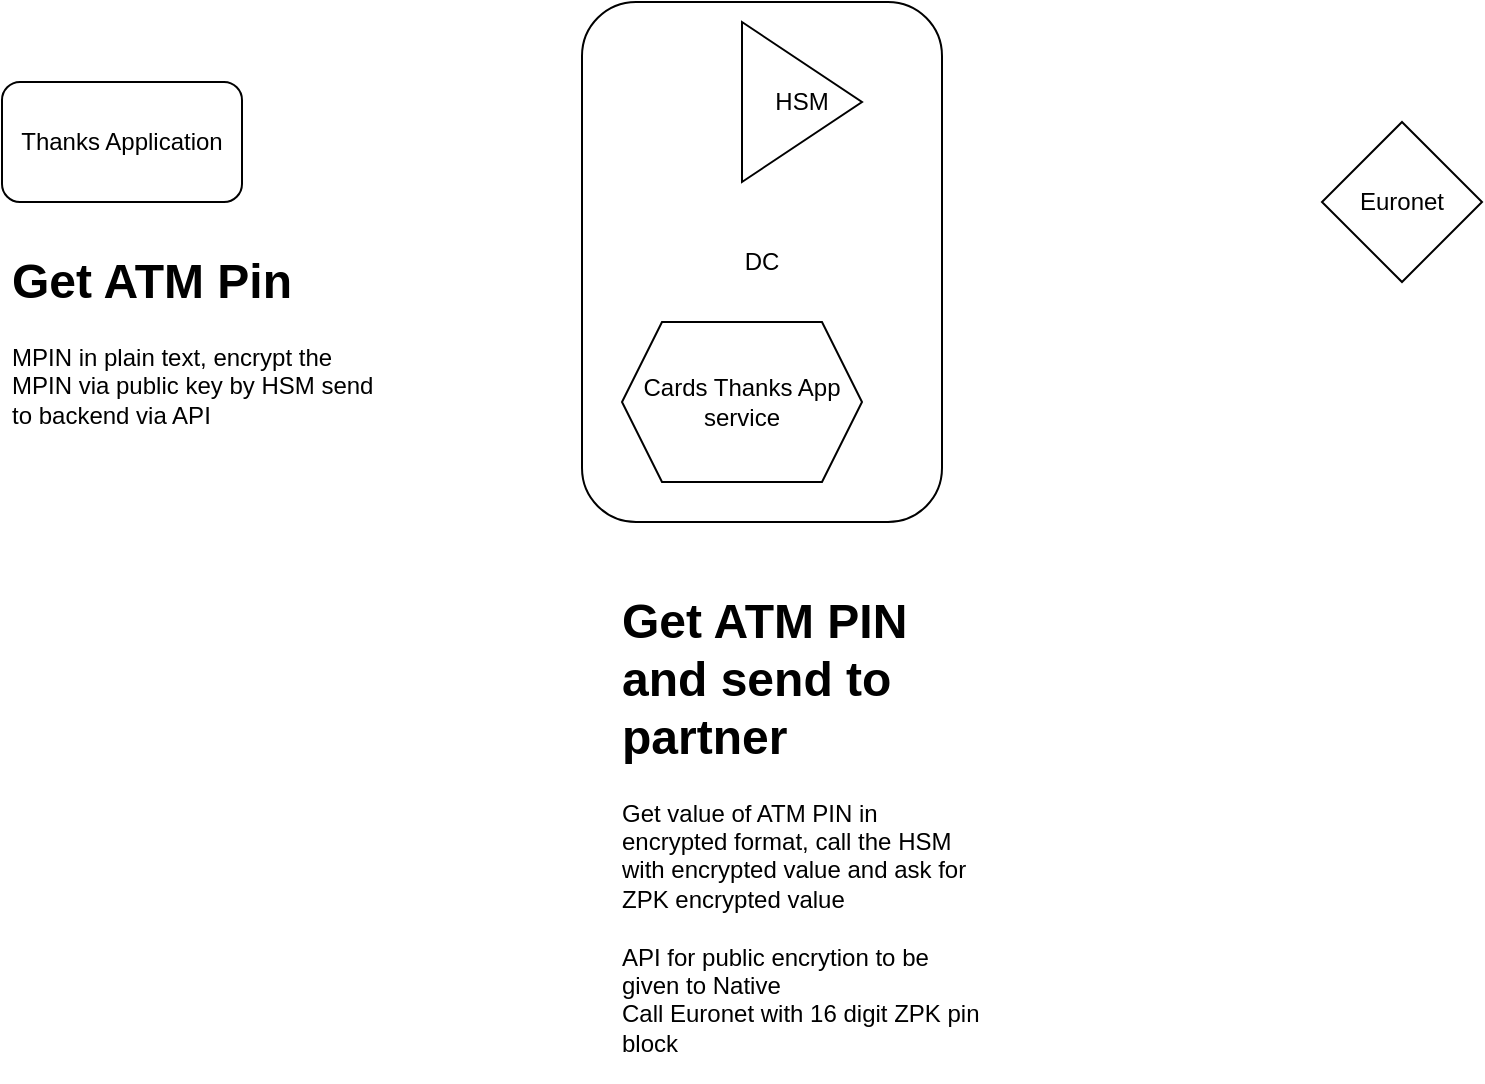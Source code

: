 <mxfile version="21.5.2" type="github">
  <diagram name="Page-1" id="uRS-4dnA5tTWZrqMPb3B">
    <mxGraphModel dx="1194" dy="642" grid="1" gridSize="10" guides="1" tooltips="1" connect="1" arrows="1" fold="1" page="1" pageScale="1" pageWidth="850" pageHeight="1100" math="0" shadow="0">
      <root>
        <mxCell id="0" />
        <mxCell id="1" parent="0" />
        <mxCell id="oRkRxlqvO-P2URN3C91w-1" value="DC" style="rounded=1;whiteSpace=wrap;html=1;" parent="1" vertex="1">
          <mxGeometry x="300" y="210" width="180" height="260" as="geometry" />
        </mxCell>
        <mxCell id="oRkRxlqvO-P2URN3C91w-3" value="HSM" style="triangle;whiteSpace=wrap;html=1;" parent="1" vertex="1">
          <mxGeometry x="380" y="220" width="60" height="80" as="geometry" />
        </mxCell>
        <mxCell id="oRkRxlqvO-P2URN3C91w-4" value="Thanks Application" style="rounded=1;whiteSpace=wrap;html=1;" parent="1" vertex="1">
          <mxGeometry x="10" y="250" width="120" height="60" as="geometry" />
        </mxCell>
        <mxCell id="oRkRxlqvO-P2URN3C91w-5" value="Euronet" style="rhombus;whiteSpace=wrap;html=1;" parent="1" vertex="1">
          <mxGeometry x="670" y="270" width="80" height="80" as="geometry" />
        </mxCell>
        <mxCell id="oRkRxlqvO-P2URN3C91w-6" value="&lt;h1&gt;Get ATM Pin&lt;/h1&gt;&lt;div&gt;MPIN in plain text, encrypt the MPIN via public key by HSM send to backend via API&lt;/div&gt;" style="text;html=1;strokeColor=none;fillColor=none;spacing=5;spacingTop=-20;whiteSpace=wrap;overflow=hidden;rounded=0;" parent="1" vertex="1">
          <mxGeometry x="10" y="330" width="190" height="120" as="geometry" />
        </mxCell>
        <mxCell id="oRkRxlqvO-P2URN3C91w-7" value="Cards Thanks App service" style="shape=hexagon;perimeter=hexagonPerimeter2;whiteSpace=wrap;html=1;fixedSize=1;" parent="1" vertex="1">
          <mxGeometry x="320" y="370" width="120" height="80" as="geometry" />
        </mxCell>
        <mxCell id="oRkRxlqvO-P2URN3C91w-8" value="&lt;h1&gt;Get ATM PIN and send to partner&lt;/h1&gt;&lt;div&gt;Get value of ATM PIN in encrypted format, call the HSM with encrypted value and ask for ZPK encrypted value&lt;br&gt;&lt;br&gt;API for public encrytion to be given to Native&lt;/div&gt;&lt;div&gt;Call Euronet with 16 digit ZPK pin block&lt;/div&gt;" style="text;html=1;strokeColor=none;fillColor=none;spacing=5;spacingTop=-20;whiteSpace=wrap;overflow=hidden;rounded=0;" parent="1" vertex="1">
          <mxGeometry x="315" y="500" width="190" height="250" as="geometry" />
        </mxCell>
      </root>
    </mxGraphModel>
  </diagram>
</mxfile>
